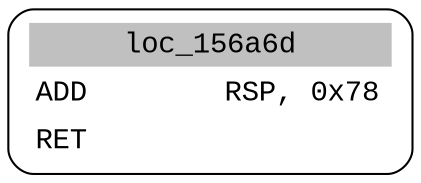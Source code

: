 digraph asm_graph {
1941 [
shape="Mrecord" fontname="Courier New"label =<<table border="0" cellborder="0" cellpadding="3"><tr><td align="center" colspan="2" bgcolor="grey">loc_156a6d</td></tr><tr><td align="left">ADD        RSP, 0x78</td></tr><tr><td align="left">RET        </td></tr></table>> ];
}